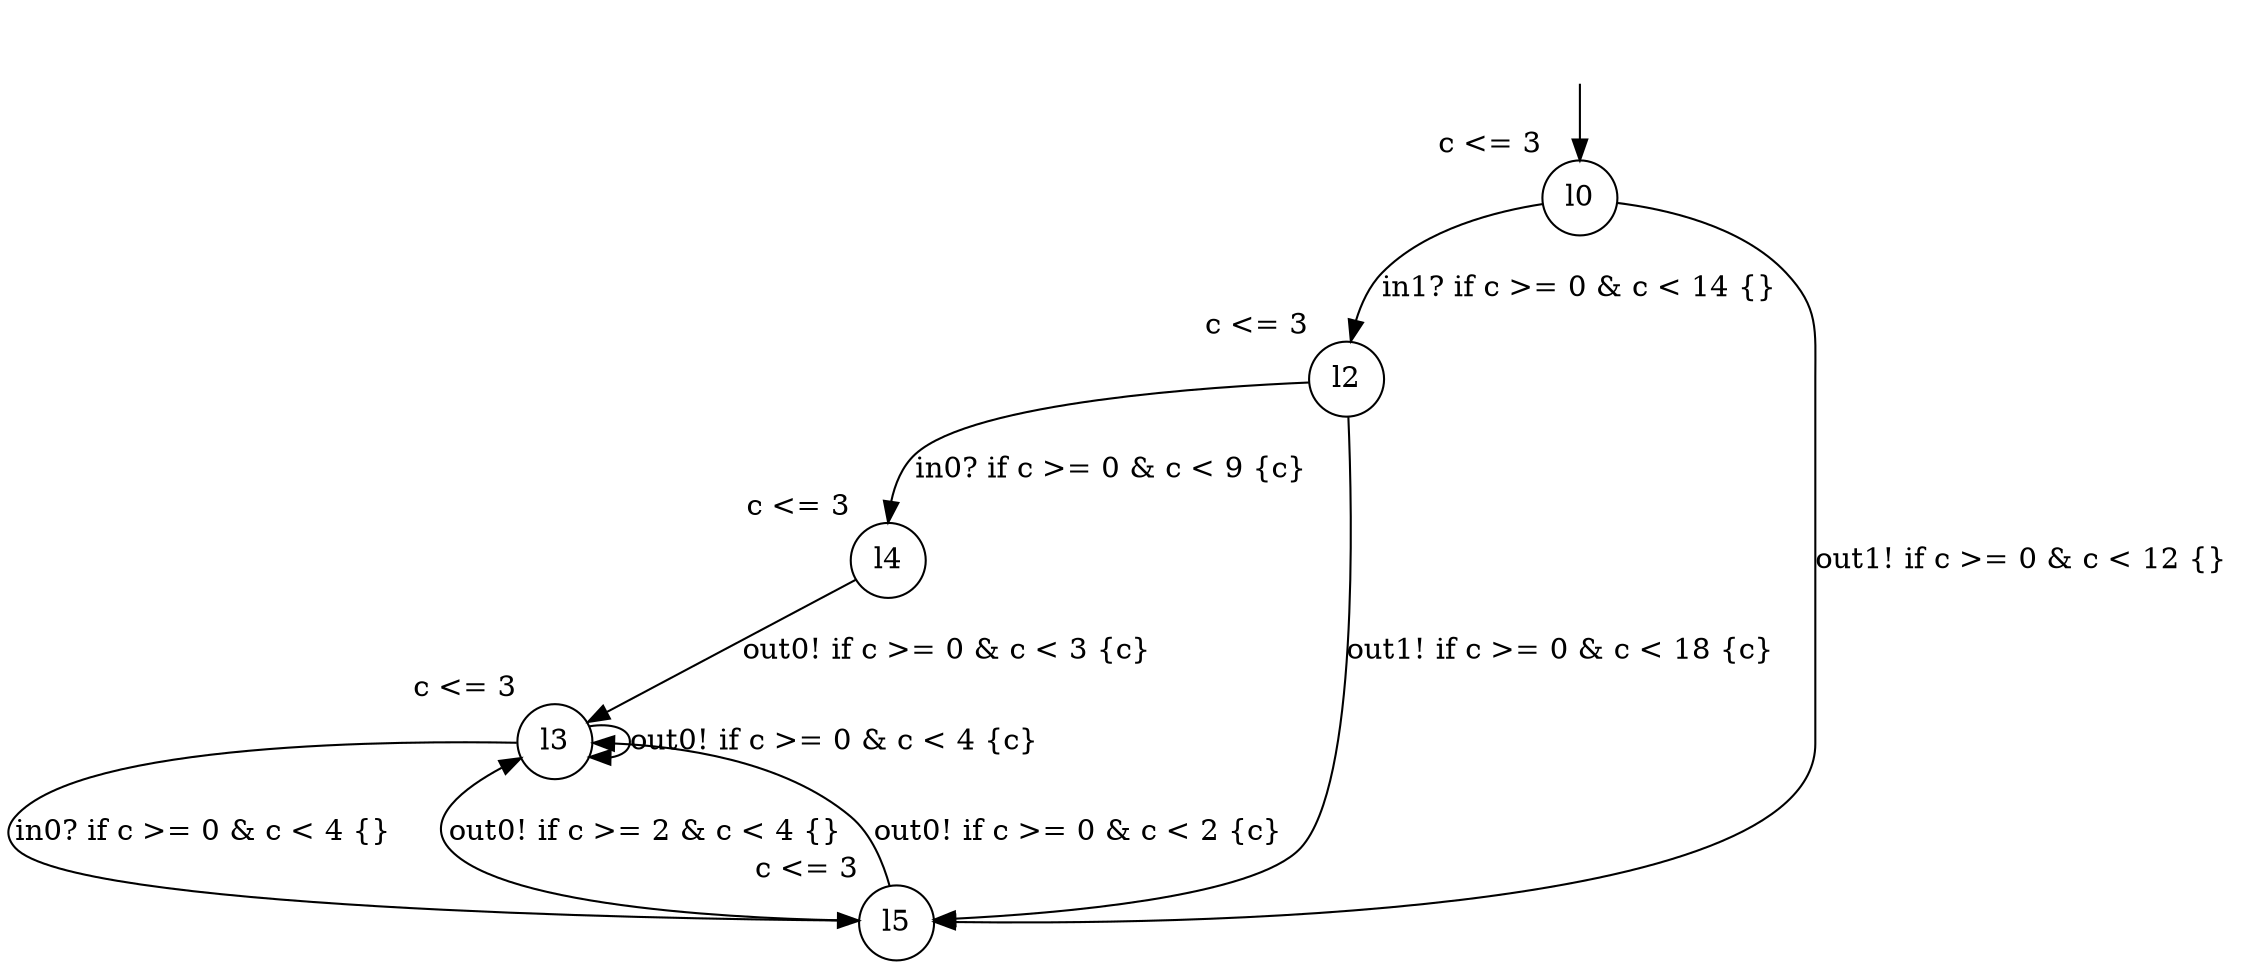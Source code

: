 digraph g {
__start0 [label="" shape="none"];
l0 [shape="circle" margin=0 label="l0", xlabel="c <= 3"];
l2 [shape="circle" margin=0 label="l2", xlabel="c <= 3"];
l3 [shape="circle" margin=0 label="l3", xlabel="c <= 3"];
l4 [shape="circle" margin=0 label="l4", xlabel="c <= 3"];
l5 [shape="circle" margin=0 label="l5", xlabel="c <= 3"];
l0 -> l2 [label="in1? if c >= 0 & c < 14 {} "];
l0 -> l5 [label="out1! if c >= 0 & c < 12 {} "];
l2 -> l4 [label="in0? if c >= 0 & c < 9 {c} "];
l2 -> l5 [label="out1! if c >= 0 & c < 18 {c} "];
l3 -> l5 [label="in0? if c >= 0 & c < 4 {} "];
l3 -> l3 [label="out0! if c >= 0 & c < 4 {c} "];
l4 -> l3 [label="out0! if c >= 0 & c < 3 {c} "];
l5 -> l3 [label="out0! if c >= 2 & c < 4 {} "];
l5 -> l3 [label="out0! if c >= 0 & c < 2 {c} "];
__start0 -> l0;
}

